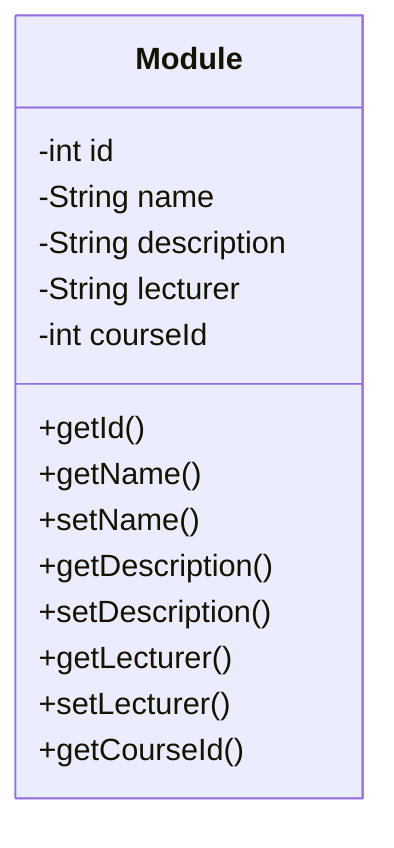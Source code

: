 classDiagram
    class Module {
      -int id
      -String name
      -String description
      -String lecturer
      -int courseId

      +getId()
      +getName()
      +setName()
      +getDescription()
      +setDescription()
      +getLecturer()
      +setLecturer()
      +getCourseId()
    }